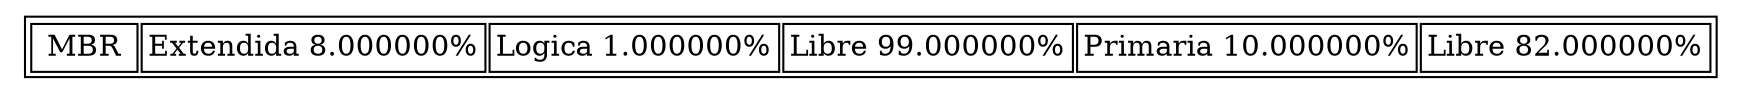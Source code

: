 digraph G{
rankdir=TB;
forcelabels= true;
graph [ dpi = "600" ]; 
node [shape = plaintext];
nodo1 [label = <<table>
<tr>
<td ROWSPAN='2'> MBR </td>
<td ROWSPAN='2'>Extendida 8.000000%</td>
<td ROWSPAN='2'>Logica 1.000000%</td>
<td ROWSPAN='2'>Libre 99.000000%</td>
<td ROWSPAN='2'>Primaria 10.000000%</td>
<td ROWSPAN='2'>Libre 82.000000%</td>
</tr>

</table>>];
}

